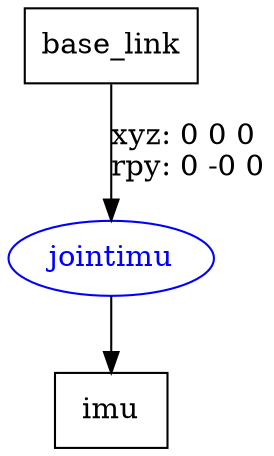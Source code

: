 digraph G {
node [shape=box];
"base_link" [label="base_link"];
"imu" [label="imu"];
node [shape=ellipse, color=blue, fontcolor=blue];
"base_link" -> "jointimu" [label="xyz: 0 0 0 \nrpy: 0 -0 0"]
"jointimu" -> "imu"
}
